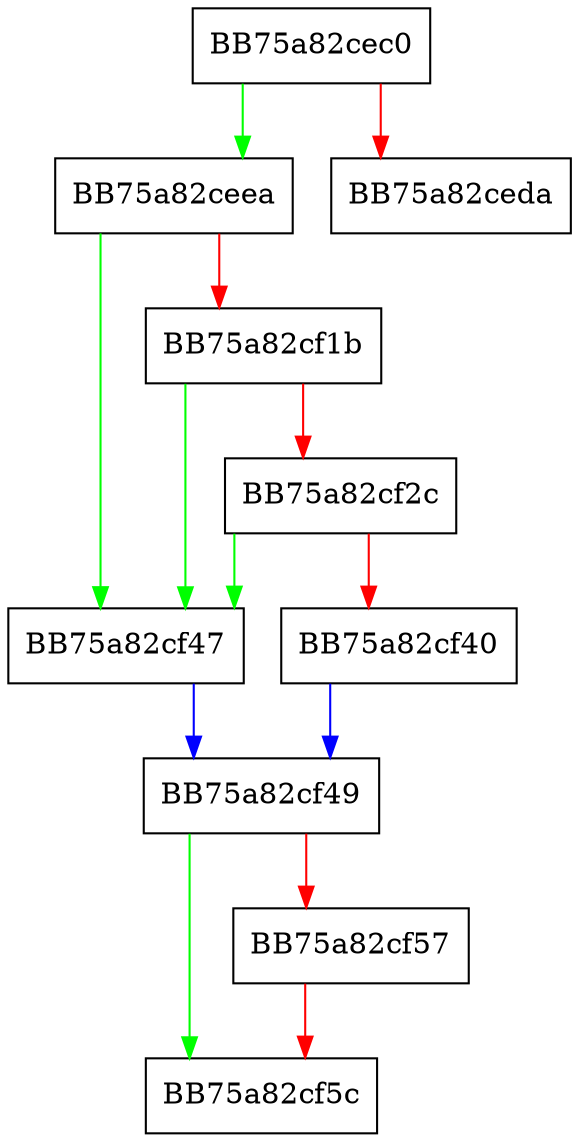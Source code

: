 digraph ShutdownBmController {
  node [shape="box"];
  graph [splines=ortho];
  BB75a82cec0 -> BB75a82ceea [color="green"];
  BB75a82cec0 -> BB75a82ceda [color="red"];
  BB75a82ceea -> BB75a82cf47 [color="green"];
  BB75a82ceea -> BB75a82cf1b [color="red"];
  BB75a82cf1b -> BB75a82cf47 [color="green"];
  BB75a82cf1b -> BB75a82cf2c [color="red"];
  BB75a82cf2c -> BB75a82cf47 [color="green"];
  BB75a82cf2c -> BB75a82cf40 [color="red"];
  BB75a82cf40 -> BB75a82cf49 [color="blue"];
  BB75a82cf47 -> BB75a82cf49 [color="blue"];
  BB75a82cf49 -> BB75a82cf5c [color="green"];
  BB75a82cf49 -> BB75a82cf57 [color="red"];
  BB75a82cf57 -> BB75a82cf5c [color="red"];
}